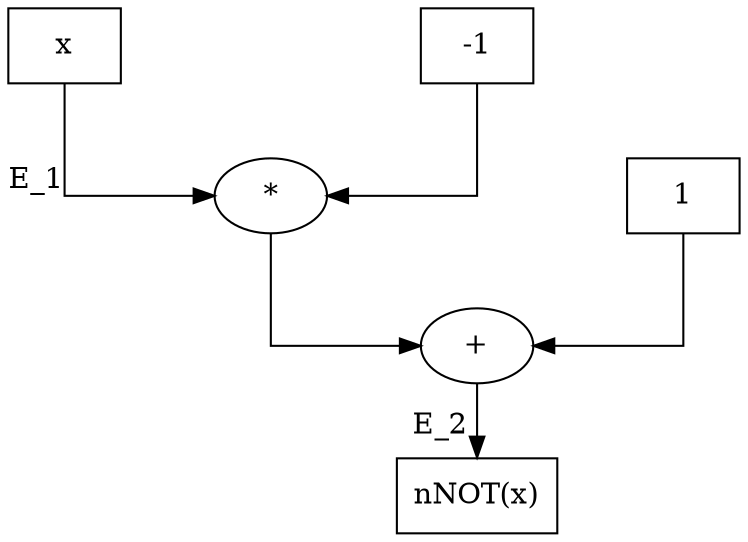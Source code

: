 digraph BOOLNOT {
	graph [center=true,
		forcelabels=true,
		nodesep=2.0,
		splines=ortho
	];
	nNOT1	[label=x,
		shape=box];
	nNOT4	[label="*"];
	nNOT1 -> nNOT4	[xlabel="E_1 "];
	nNOT5	[label="+"];
	nNOT4 -> nNOT5;
	nNOT2	[label=-1,
		shape=box];
	nNOT2 -> nNOT4;
	nNOT3	[label=1,
		shape=box];
	nNOT3 -> nNOT5;
	nNOT6	[label="nNOT(x)",
		shape=box];
	nNOT5 -> nNOT6	[xlabel="E_2 "];
}
